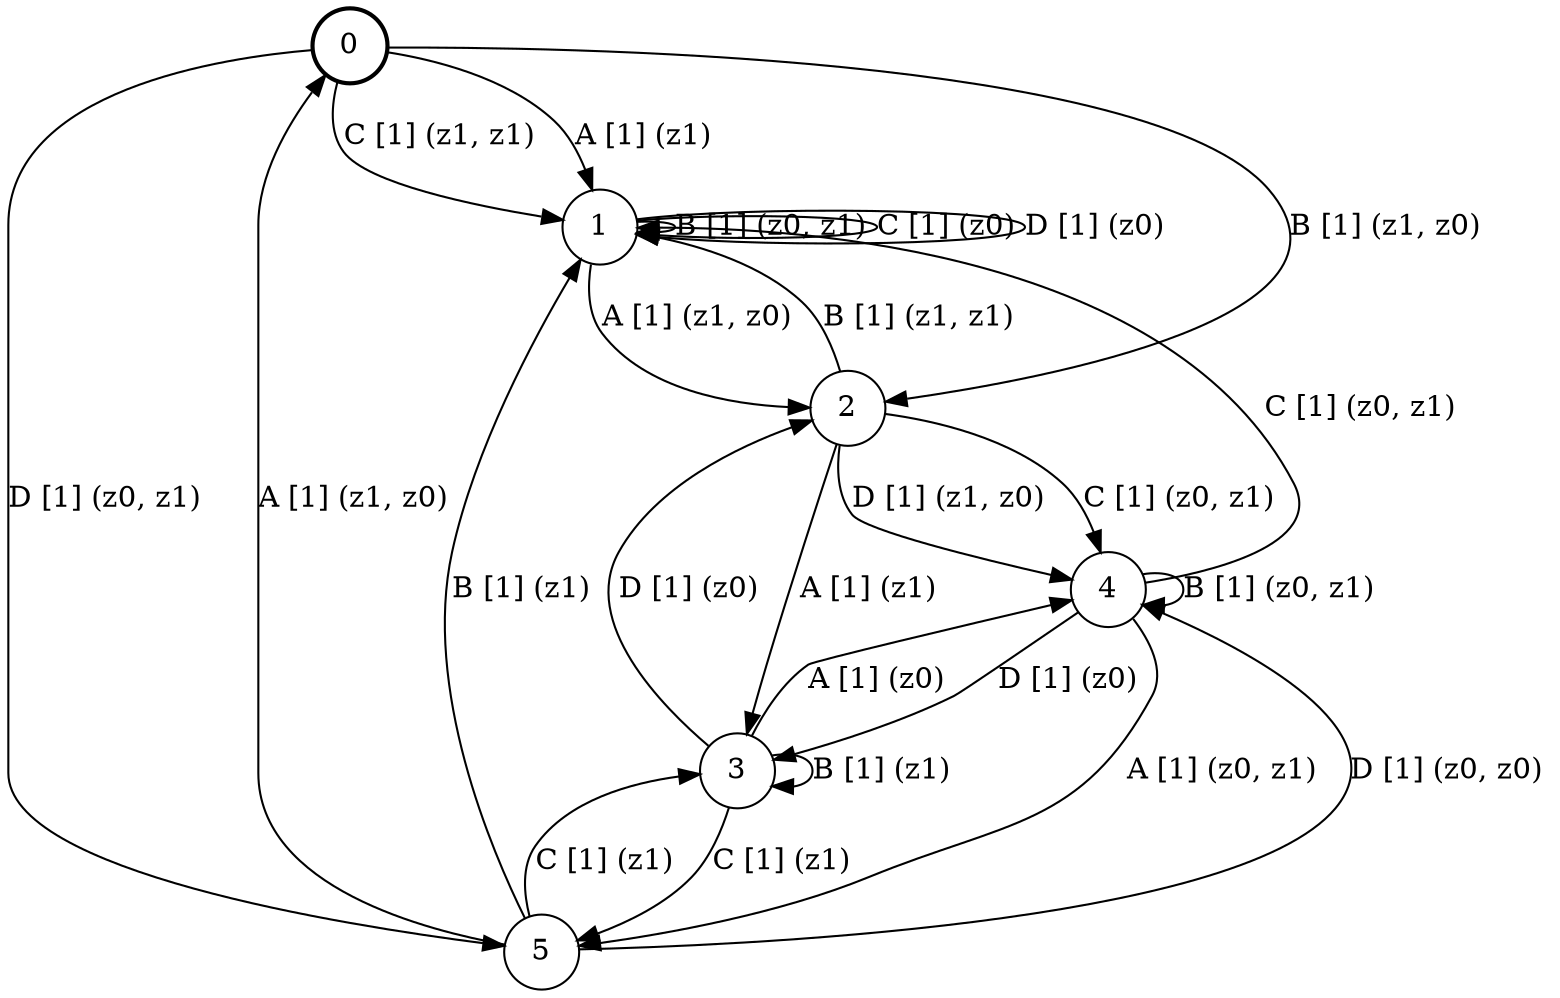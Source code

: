 # generated file, don't try to modify
# command: dot -Tpng <filename> > tree.png
digraph Automaton {
    node [shape = circle];
    0 [style = "bold"];
    0 -> 1 [label = "A [1] (z1) "];
    0 -> 2 [label = "B [1] (z1, z0) "];
    0 -> 1 [label = "C [1] (z1, z1) "];
    0 -> 5 [label = "D [1] (z0, z1) "];
    1 -> 2 [label = "A [1] (z1, z0) "];
    1 -> 1 [label = "B [1] (z0, z1) "];
    1 -> 1 [label = "C [1] (z0) "];
    1 -> 1 [label = "D [1] (z0) "];
    2 -> 3 [label = "A [1] (z1) "];
    2 -> 1 [label = "B [1] (z1, z1) "];
    2 -> 4 [label = "C [1] (z0, z1) "];
    2 -> 4 [label = "D [1] (z1, z0) "];
    3 -> 4 [label = "A [1] (z0) "];
    3 -> 3 [label = "B [1] (z1) "];
    3 -> 5 [label = "C [1] (z1) "];
    3 -> 2 [label = "D [1] (z0) "];
    4 -> 5 [label = "A [1] (z0, z1) "];
    4 -> 4 [label = "B [1] (z0, z1) "];
    4 -> 1 [label = "C [1] (z0, z1) "];
    4 -> 3 [label = "D [1] (z0) "];
    5 -> 0 [label = "A [1] (z1, z0) "];
    5 -> 1 [label = "B [1] (z1) "];
    5 -> 3 [label = "C [1] (z1) "];
    5 -> 4 [label = "D [1] (z0, z0) "];
}
